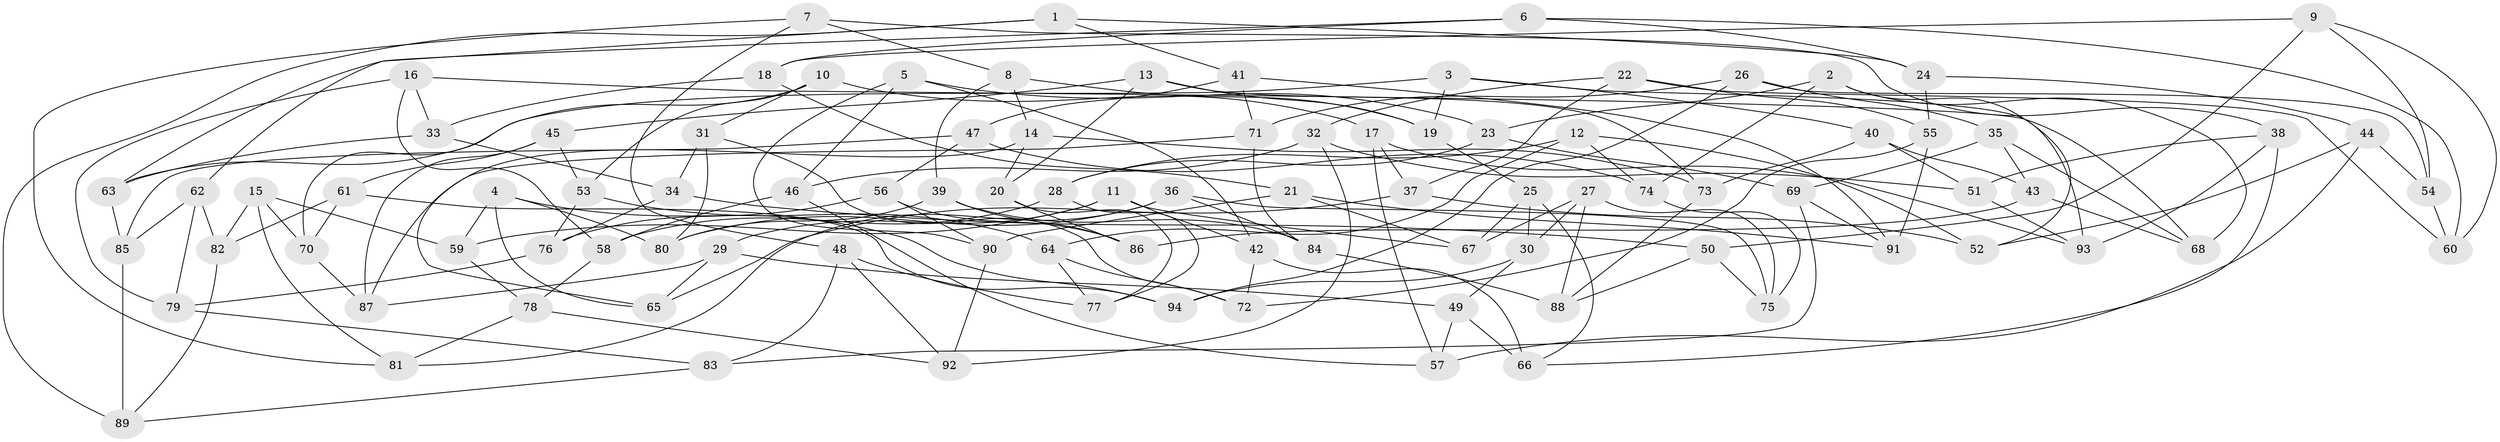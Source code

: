 // coarse degree distribution, {8: 0.0851063829787234, 4: 0.574468085106383, 10: 0.06382978723404255, 9: 0.06382978723404255, 3: 0.10638297872340426, 5: 0.0425531914893617, 11: 0.02127659574468085, 7: 0.02127659574468085, 2: 0.02127659574468085}
// Generated by graph-tools (version 1.1) at 2025/54/03/04/25 22:54:07]
// undirected, 94 vertices, 188 edges
graph export_dot {
  node [color=gray90,style=filled];
  1;
  2;
  3;
  4;
  5;
  6;
  7;
  8;
  9;
  10;
  11;
  12;
  13;
  14;
  15;
  16;
  17;
  18;
  19;
  20;
  21;
  22;
  23;
  24;
  25;
  26;
  27;
  28;
  29;
  30;
  31;
  32;
  33;
  34;
  35;
  36;
  37;
  38;
  39;
  40;
  41;
  42;
  43;
  44;
  45;
  46;
  47;
  48;
  49;
  50;
  51;
  52;
  53;
  54;
  55;
  56;
  57;
  58;
  59;
  60;
  61;
  62;
  63;
  64;
  65;
  66;
  67;
  68;
  69;
  70;
  71;
  72;
  73;
  74;
  75;
  76;
  77;
  78;
  79;
  80;
  81;
  82;
  83;
  84;
  85;
  86;
  87;
  88;
  89;
  90;
  91;
  92;
  93;
  94;
  1 -- 24;
  1 -- 89;
  1 -- 41;
  1 -- 62;
  2 -- 23;
  2 -- 52;
  2 -- 68;
  2 -- 74;
  3 -- 63;
  3 -- 40;
  3 -- 93;
  3 -- 19;
  4 -- 59;
  4 -- 94;
  4 -- 65;
  4 -- 80;
  5 -- 46;
  5 -- 23;
  5 -- 42;
  5 -- 90;
  6 -- 63;
  6 -- 24;
  6 -- 18;
  6 -- 60;
  7 -- 38;
  7 -- 81;
  7 -- 8;
  7 -- 48;
  8 -- 39;
  8 -- 19;
  8 -- 14;
  9 -- 18;
  9 -- 60;
  9 -- 54;
  9 -- 50;
  10 -- 17;
  10 -- 31;
  10 -- 70;
  10 -- 53;
  11 -- 67;
  11 -- 29;
  11 -- 42;
  11 -- 59;
  12 -- 52;
  12 -- 28;
  12 -- 74;
  12 -- 64;
  13 -- 20;
  13 -- 19;
  13 -- 45;
  13 -- 73;
  14 -- 20;
  14 -- 65;
  14 -- 73;
  15 -- 59;
  15 -- 81;
  15 -- 70;
  15 -- 82;
  16 -- 58;
  16 -- 79;
  16 -- 68;
  16 -- 33;
  17 -- 57;
  17 -- 37;
  17 -- 93;
  18 -- 21;
  18 -- 33;
  19 -- 25;
  20 -- 77;
  20 -- 86;
  21 -- 90;
  21 -- 91;
  21 -- 67;
  22 -- 32;
  22 -- 60;
  22 -- 37;
  22 -- 55;
  23 -- 69;
  23 -- 28;
  24 -- 55;
  24 -- 44;
  25 -- 67;
  25 -- 66;
  25 -- 30;
  26 -- 71;
  26 -- 54;
  26 -- 94;
  26 -- 35;
  27 -- 75;
  27 -- 30;
  27 -- 88;
  27 -- 67;
  28 -- 77;
  28 -- 58;
  29 -- 87;
  29 -- 65;
  29 -- 49;
  30 -- 49;
  30 -- 94;
  31 -- 34;
  31 -- 72;
  31 -- 80;
  32 -- 92;
  32 -- 46;
  32 -- 51;
  33 -- 34;
  33 -- 63;
  34 -- 76;
  34 -- 50;
  35 -- 43;
  35 -- 69;
  35 -- 68;
  36 -- 80;
  36 -- 84;
  36 -- 81;
  36 -- 75;
  37 -- 65;
  37 -- 52;
  38 -- 66;
  38 -- 93;
  38 -- 51;
  39 -- 86;
  39 -- 80;
  39 -- 84;
  40 -- 51;
  40 -- 43;
  40 -- 73;
  41 -- 91;
  41 -- 47;
  41 -- 71;
  42 -- 72;
  42 -- 66;
  43 -- 68;
  43 -- 86;
  44 -- 54;
  44 -- 52;
  44 -- 57;
  45 -- 53;
  45 -- 61;
  45 -- 87;
  46 -- 57;
  46 -- 58;
  47 -- 85;
  47 -- 56;
  47 -- 74;
  48 -- 83;
  48 -- 92;
  48 -- 77;
  49 -- 66;
  49 -- 57;
  50 -- 88;
  50 -- 75;
  51 -- 93;
  53 -- 64;
  53 -- 76;
  54 -- 60;
  55 -- 91;
  55 -- 72;
  56 -- 86;
  56 -- 90;
  56 -- 76;
  58 -- 78;
  59 -- 78;
  61 -- 82;
  61 -- 70;
  61 -- 94;
  62 -- 79;
  62 -- 85;
  62 -- 82;
  63 -- 85;
  64 -- 77;
  64 -- 72;
  69 -- 83;
  69 -- 91;
  70 -- 87;
  71 -- 84;
  71 -- 87;
  73 -- 88;
  74 -- 75;
  76 -- 79;
  78 -- 92;
  78 -- 81;
  79 -- 83;
  82 -- 89;
  83 -- 89;
  84 -- 88;
  85 -- 89;
  90 -- 92;
}
